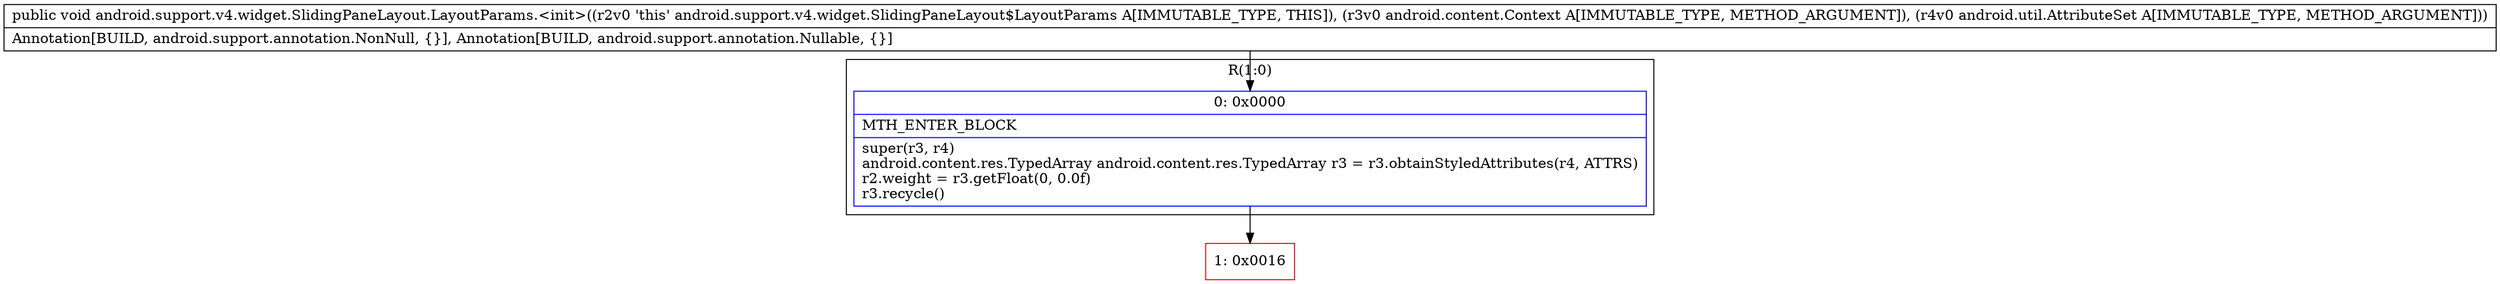 digraph "CFG forandroid.support.v4.widget.SlidingPaneLayout.LayoutParams.\<init\>(Landroid\/content\/Context;Landroid\/util\/AttributeSet;)V" {
subgraph cluster_Region_1936178882 {
label = "R(1:0)";
node [shape=record,color=blue];
Node_0 [shape=record,label="{0\:\ 0x0000|MTH_ENTER_BLOCK\l|super(r3, r4)\landroid.content.res.TypedArray android.content.res.TypedArray r3 = r3.obtainStyledAttributes(r4, ATTRS)\lr2.weight = r3.getFloat(0, 0.0f)\lr3.recycle()\l}"];
}
Node_1 [shape=record,color=red,label="{1\:\ 0x0016}"];
MethodNode[shape=record,label="{public void android.support.v4.widget.SlidingPaneLayout.LayoutParams.\<init\>((r2v0 'this' android.support.v4.widget.SlidingPaneLayout$LayoutParams A[IMMUTABLE_TYPE, THIS]), (r3v0 android.content.Context A[IMMUTABLE_TYPE, METHOD_ARGUMENT]), (r4v0 android.util.AttributeSet A[IMMUTABLE_TYPE, METHOD_ARGUMENT]))  | Annotation[BUILD, android.support.annotation.NonNull, \{\}], Annotation[BUILD, android.support.annotation.Nullable, \{\}]\l}"];
MethodNode -> Node_0;
Node_0 -> Node_1;
}

